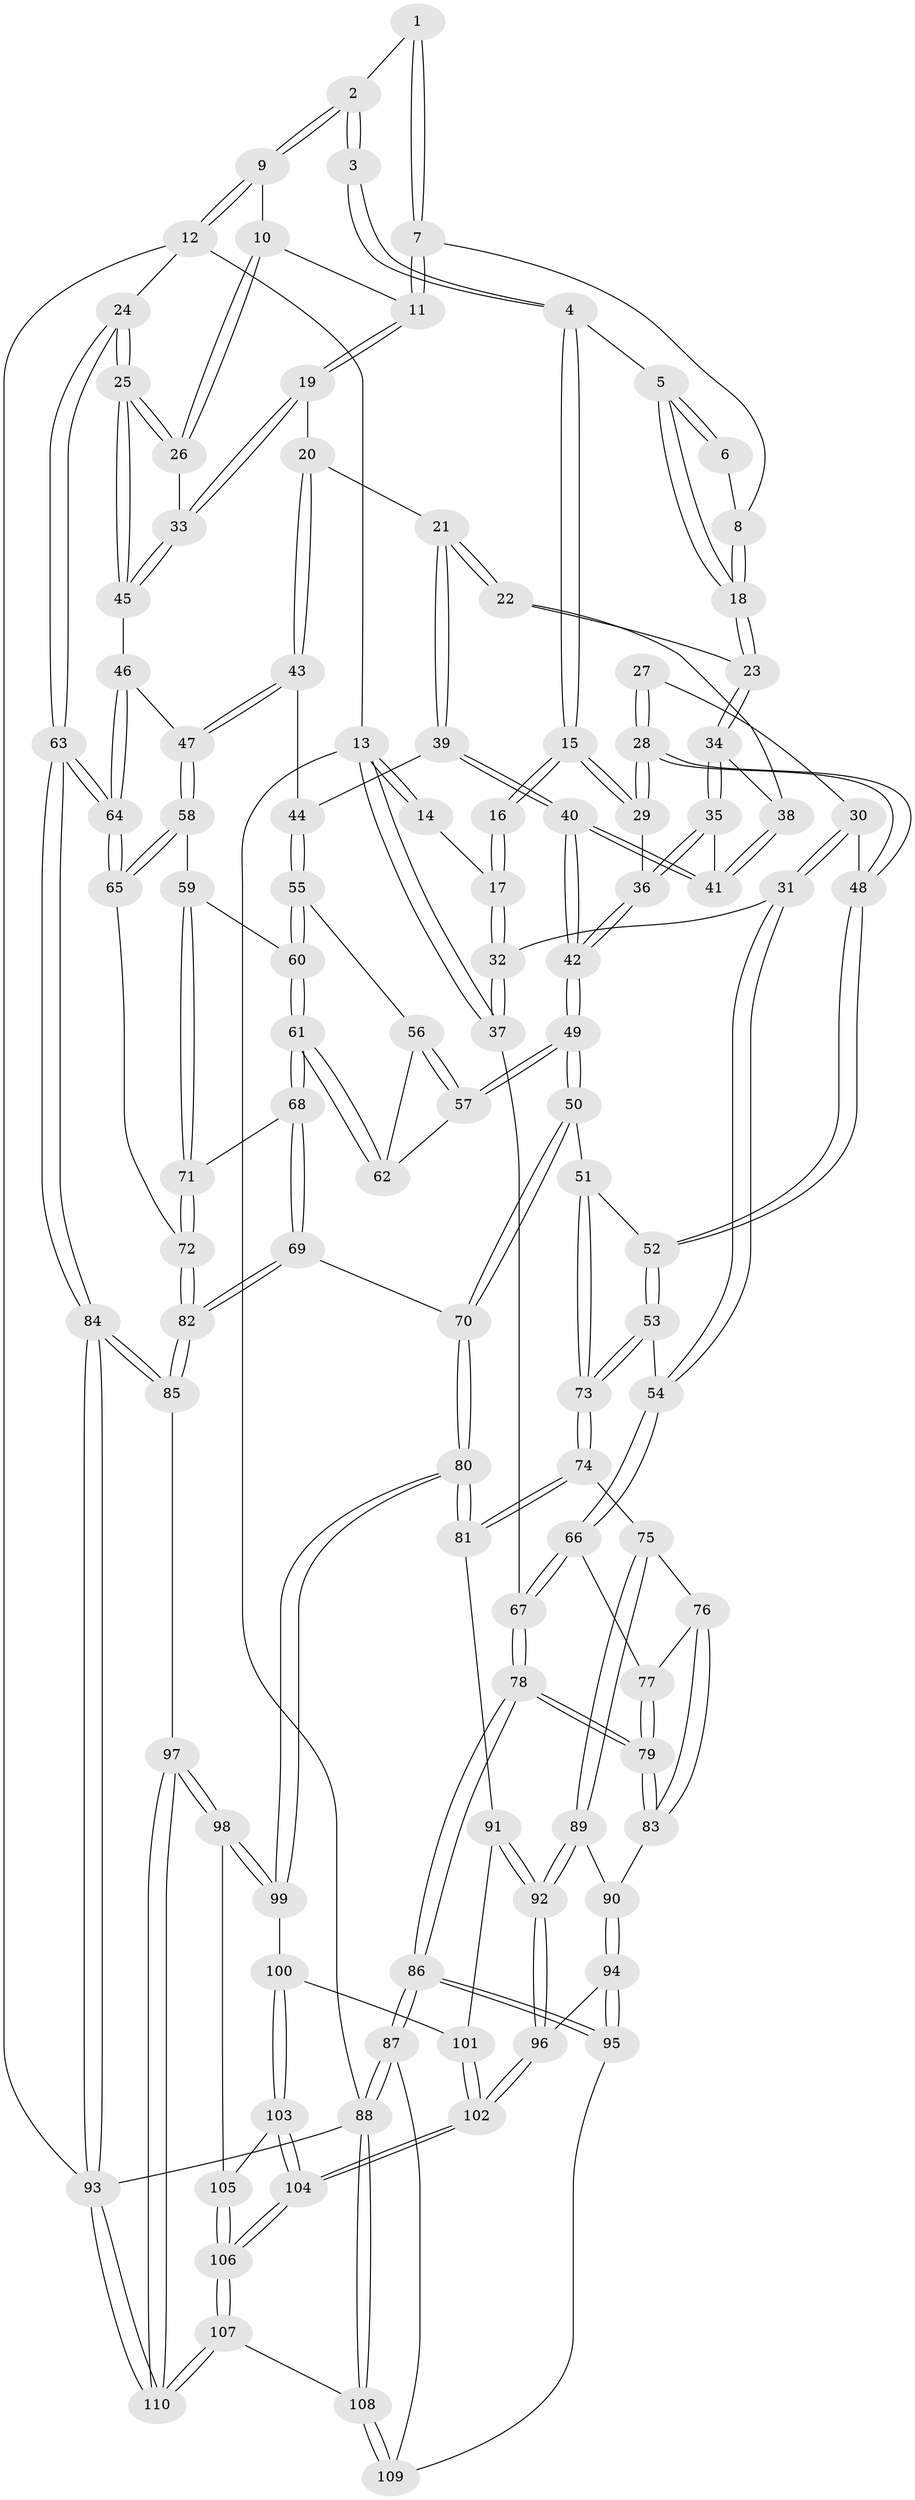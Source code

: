 // Generated by graph-tools (version 1.1) at 2025/11/02/27/25 16:11:56]
// undirected, 110 vertices, 272 edges
graph export_dot {
graph [start="1"]
  node [color=gray90,style=filled];
  1 [pos="+0.860029637431183+0"];
  2 [pos="+0.8603869824659981+0"];
  3 [pos="+0.39724809429788616+0"];
  4 [pos="+0.4070071332641734+0"];
  5 [pos="+0.5338835182302213+0.10290258658682798"];
  6 [pos="+0.6936919083053545+0"];
  7 [pos="+0.7011983084436321+0.1108603836182836"];
  8 [pos="+0.6634304606131187+0.10380676491381183"];
  9 [pos="+1+0"];
  10 [pos="+0.8955860875350029+0.015403027650242904"];
  11 [pos="+0.7648077191082604+0.13334741890570603"];
  12 [pos="+1+0"];
  13 [pos="+0+0"];
  14 [pos="+0.1751695920275912+0"];
  15 [pos="+0.34835729667514964+0.08216279060341924"];
  16 [pos="+0.14299266923499038+0.1139240929383657"];
  17 [pos="+0.09068665151136433+0.10526074814202217"];
  18 [pos="+0.5686181204360011+0.1458622546069796"];
  19 [pos="+0.7443740501277623+0.2607378177859922"];
  20 [pos="+0.736825677504475+0.2633151335724416"];
  21 [pos="+0.6351300293656581+0.2377263736338794"];
  22 [pos="+0.5892033109223175+0.2030688065353501"];
  23 [pos="+0.571921833828343+0.16661722258808526"];
  24 [pos="+1+0.36547665681788544"];
  25 [pos="+1+0.34809767077734327"];
  26 [pos="+0.9033057954136936+0.22650183961182915"];
  27 [pos="+0.17317280214363065+0.15573172703790286"];
  28 [pos="+0.30044422815323335+0.2907128426408555"];
  29 [pos="+0.32455371223596347+0.28021216553624473"];
  30 [pos="+0.1859532398857105+0.3126310323982564"];
  31 [pos="+0.08925267194527811+0.3182894441782704"];
  32 [pos="+0+0.26582631459319844"];
  33 [pos="+0.7983015910875229+0.27756956601548527"];
  34 [pos="+0.4085832005619529+0.26365732010104115"];
  35 [pos="+0.4009717916811629+0.2665498169184179"];
  36 [pos="+0.32490960632302157+0.28039327210518195"];
  37 [pos="+0+0.2821815747882591"];
  38 [pos="+0.540920585602823+0.27229827732996187"];
  39 [pos="+0.5991880004568113+0.36970661507407776"];
  40 [pos="+0.524656822616752+0.3812491194158743"];
  41 [pos="+0.5255923809544146+0.31476180716111274"];
  42 [pos="+0.46351276010036463+0.4422404958817051"];
  43 [pos="+0.7053378720880317+0.3581975675370202"];
  44 [pos="+0.6482284248231917+0.3980968457621499"];
  45 [pos="+0.8480818530441362+0.3876658968905989"];
  46 [pos="+0.8412034548615196+0.4020987315731902"];
  47 [pos="+0.784182492497107+0.45457044568760197"];
  48 [pos="+0.26703465744472354+0.31224422563447907"];
  49 [pos="+0.4642145483441123+0.47763126608827144"];
  50 [pos="+0.452484274255713+0.5092326671167897"];
  51 [pos="+0.32495153273100197+0.5211588206558159"];
  52 [pos="+0.2653576168746539+0.3363610371798742"];
  53 [pos="+0.19573842515162515+0.5189486611345819"];
  54 [pos="+0.17950500957280718+0.519083328225009"];
  55 [pos="+0.6493061282644138+0.41092057718205033"];
  56 [pos="+0.6284061868573527+0.42729551099639485"];
  57 [pos="+0.5180466423955047+0.478672253772225"];
  58 [pos="+0.778732545837307+0.4687426409211873"];
  59 [pos="+0.7009918501075459+0.5001270558216819"];
  60 [pos="+0.6888513984668365+0.4981708053181209"];
  61 [pos="+0.6568005504604806+0.5160152380530112"];
  62 [pos="+0.5904038719772796+0.49051913375614964"];
  63 [pos="+1+0.7043711908126017"];
  64 [pos="+1+0.6541670349723887"];
  65 [pos="+0.8723645105278476+0.5999933538380948"];
  66 [pos="+0.1707851306010901+0.5235953663043086"];
  67 [pos="+0+0.4307138554816896"];
  68 [pos="+0.6265259572301304+0.5739579745192994"];
  69 [pos="+0.5528100100720922+0.67463448140466"];
  70 [pos="+0.49982527651135666+0.6639020749825799"];
  71 [pos="+0.7328777848376067+0.5986544521628449"];
  72 [pos="+0.7484207272161036+0.6292990154953111"];
  73 [pos="+0.26449077342018984+0.5547746113960124"];
  74 [pos="+0.2697265970351478+0.6469943936126064"];
  75 [pos="+0.21536915185885266+0.679418100897416"];
  76 [pos="+0.16066104015556054+0.6624461340754833"];
  77 [pos="+0.15546212298401582+0.5479019754268837"];
  78 [pos="+0+0.6806831691197124"];
  79 [pos="+0+0.672066321136085"];
  80 [pos="+0.46727359082403924+0.6910851275596651"];
  81 [pos="+0.3515434852842432+0.7027597992987108"];
  82 [pos="+0.6550198462625954+0.740689057889891"];
  83 [pos="+0.048759819850801384+0.68683243566581"];
  84 [pos="+1+0.7755637836974452"];
  85 [pos="+0.6938441259457387+0.8188575411907183"];
  86 [pos="+0+0.8838552187051825"];
  87 [pos="+0+0.963361995306898"];
  88 [pos="+0+1"];
  89 [pos="+0.2130185935296403+0.6917259056011742"];
  90 [pos="+0.13878666761136416+0.765000972235048"];
  91 [pos="+0.31196560495154824+0.7723381483893402"];
  92 [pos="+0.23294597661546848+0.7945229480993995"];
  93 [pos="+1+1"];
  94 [pos="+0.1708203723854057+0.8502135739164679"];
  95 [pos="+0.16978082574274667+0.8511136407636531"];
  96 [pos="+0.19123882113131496+0.8462676786335284"];
  97 [pos="+0.6427629157971866+0.9594016117427413"];
  98 [pos="+0.5057885059069961+0.9023749640020019"];
  99 [pos="+0.4543917178602248+0.7834631546412243"];
  100 [pos="+0.3760680170643858+0.8542662561952582"];
  101 [pos="+0.3179031677689273+0.7888025959030858"];
  102 [pos="+0.2844720960578393+0.900930074622168"];
  103 [pos="+0.374960920797709+0.8589533705547906"];
  104 [pos="+0.31331181034003824+0.9311693887879812"];
  105 [pos="+0.45945245122529643+0.9181015123337797"];
  106 [pos="+0.33093421397030676+1"];
  107 [pos="+0.30084246640367523+1"];
  108 [pos="+0.2716742210939603+1"];
  109 [pos="+0.16060771293886972+0.9534632611842637"];
  110 [pos="+0.6820522253509892+1"];
  1 -- 2;
  1 -- 7;
  1 -- 7;
  2 -- 3;
  2 -- 3;
  2 -- 9;
  2 -- 9;
  3 -- 4;
  3 -- 4;
  4 -- 5;
  4 -- 15;
  4 -- 15;
  5 -- 6;
  5 -- 6;
  5 -- 18;
  5 -- 18;
  6 -- 8;
  7 -- 8;
  7 -- 11;
  7 -- 11;
  8 -- 18;
  8 -- 18;
  9 -- 10;
  9 -- 12;
  9 -- 12;
  10 -- 11;
  10 -- 26;
  10 -- 26;
  11 -- 19;
  11 -- 19;
  12 -- 13;
  12 -- 24;
  12 -- 93;
  13 -- 14;
  13 -- 14;
  13 -- 37;
  13 -- 37;
  13 -- 88;
  14 -- 17;
  15 -- 16;
  15 -- 16;
  15 -- 29;
  15 -- 29;
  16 -- 17;
  16 -- 17;
  17 -- 32;
  17 -- 32;
  18 -- 23;
  18 -- 23;
  19 -- 20;
  19 -- 33;
  19 -- 33;
  20 -- 21;
  20 -- 43;
  20 -- 43;
  21 -- 22;
  21 -- 22;
  21 -- 39;
  21 -- 39;
  22 -- 23;
  22 -- 38;
  23 -- 34;
  23 -- 34;
  24 -- 25;
  24 -- 25;
  24 -- 63;
  24 -- 63;
  25 -- 26;
  25 -- 26;
  25 -- 45;
  25 -- 45;
  26 -- 33;
  27 -- 28;
  27 -- 28;
  27 -- 30;
  28 -- 29;
  28 -- 29;
  28 -- 48;
  28 -- 48;
  29 -- 36;
  30 -- 31;
  30 -- 31;
  30 -- 48;
  31 -- 32;
  31 -- 54;
  31 -- 54;
  32 -- 37;
  32 -- 37;
  33 -- 45;
  33 -- 45;
  34 -- 35;
  34 -- 35;
  34 -- 38;
  35 -- 36;
  35 -- 36;
  35 -- 41;
  36 -- 42;
  36 -- 42;
  37 -- 67;
  38 -- 41;
  38 -- 41;
  39 -- 40;
  39 -- 40;
  39 -- 44;
  40 -- 41;
  40 -- 41;
  40 -- 42;
  40 -- 42;
  42 -- 49;
  42 -- 49;
  43 -- 44;
  43 -- 47;
  43 -- 47;
  44 -- 55;
  44 -- 55;
  45 -- 46;
  46 -- 47;
  46 -- 64;
  46 -- 64;
  47 -- 58;
  47 -- 58;
  48 -- 52;
  48 -- 52;
  49 -- 50;
  49 -- 50;
  49 -- 57;
  49 -- 57;
  50 -- 51;
  50 -- 70;
  50 -- 70;
  51 -- 52;
  51 -- 73;
  51 -- 73;
  52 -- 53;
  52 -- 53;
  53 -- 54;
  53 -- 73;
  53 -- 73;
  54 -- 66;
  54 -- 66;
  55 -- 56;
  55 -- 60;
  55 -- 60;
  56 -- 57;
  56 -- 57;
  56 -- 62;
  57 -- 62;
  58 -- 59;
  58 -- 65;
  58 -- 65;
  59 -- 60;
  59 -- 71;
  59 -- 71;
  60 -- 61;
  60 -- 61;
  61 -- 62;
  61 -- 62;
  61 -- 68;
  61 -- 68;
  63 -- 64;
  63 -- 64;
  63 -- 84;
  63 -- 84;
  64 -- 65;
  64 -- 65;
  65 -- 72;
  66 -- 67;
  66 -- 67;
  66 -- 77;
  67 -- 78;
  67 -- 78;
  68 -- 69;
  68 -- 69;
  68 -- 71;
  69 -- 70;
  69 -- 82;
  69 -- 82;
  70 -- 80;
  70 -- 80;
  71 -- 72;
  71 -- 72;
  72 -- 82;
  72 -- 82;
  73 -- 74;
  73 -- 74;
  74 -- 75;
  74 -- 81;
  74 -- 81;
  75 -- 76;
  75 -- 89;
  75 -- 89;
  76 -- 77;
  76 -- 83;
  76 -- 83;
  77 -- 79;
  77 -- 79;
  78 -- 79;
  78 -- 79;
  78 -- 86;
  78 -- 86;
  79 -- 83;
  79 -- 83;
  80 -- 81;
  80 -- 81;
  80 -- 99;
  80 -- 99;
  81 -- 91;
  82 -- 85;
  82 -- 85;
  83 -- 90;
  84 -- 85;
  84 -- 85;
  84 -- 93;
  84 -- 93;
  85 -- 97;
  86 -- 87;
  86 -- 87;
  86 -- 95;
  86 -- 95;
  87 -- 88;
  87 -- 88;
  87 -- 109;
  88 -- 108;
  88 -- 108;
  88 -- 93;
  89 -- 90;
  89 -- 92;
  89 -- 92;
  90 -- 94;
  90 -- 94;
  91 -- 92;
  91 -- 92;
  91 -- 101;
  92 -- 96;
  92 -- 96;
  93 -- 110;
  93 -- 110;
  94 -- 95;
  94 -- 95;
  94 -- 96;
  95 -- 109;
  96 -- 102;
  96 -- 102;
  97 -- 98;
  97 -- 98;
  97 -- 110;
  97 -- 110;
  98 -- 99;
  98 -- 99;
  98 -- 105;
  99 -- 100;
  100 -- 101;
  100 -- 103;
  100 -- 103;
  101 -- 102;
  101 -- 102;
  102 -- 104;
  102 -- 104;
  103 -- 104;
  103 -- 104;
  103 -- 105;
  104 -- 106;
  104 -- 106;
  105 -- 106;
  105 -- 106;
  106 -- 107;
  106 -- 107;
  107 -- 108;
  107 -- 110;
  107 -- 110;
  108 -- 109;
  108 -- 109;
}
